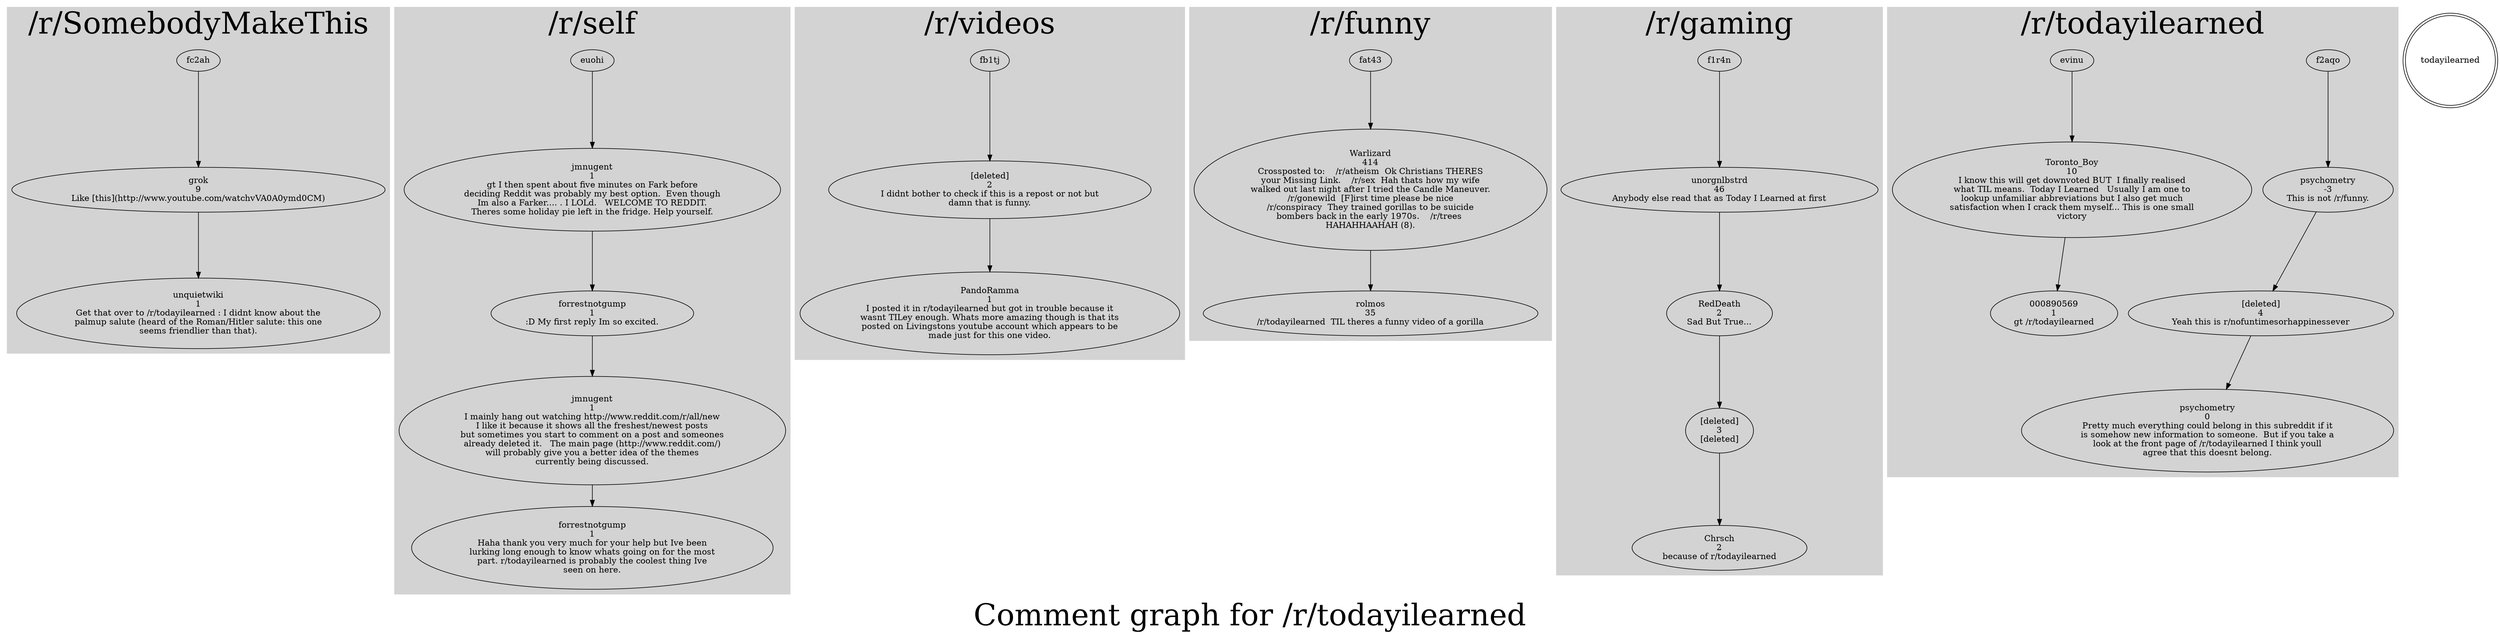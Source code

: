 digraph todayilearned {
	label="Comment graph for /r/todayilearned"
	fontsize=50
	subgraph cluster_SomebodyMakeThis {
		style=filled
		color=lightgrey
		label="/r/SomebodyMakeThis"
		c1eted2 -> c1eukf4
		fc2ah -> c1eted2
	}
	subgraph cluster_self {
		style=filled
		color=lightgrey
		label="/r/self"
		c1b2xmb -> c1b39yv
		c1b2vi0 -> c1b2xmb
		c1b2vb9 -> c1b2vi0
		euohi -> c1b2vb9
	}
	subgraph cluster_videos {
		style=filled
		color=lightgrey
		label="/r/videos"
		c1emgt1 -> c1emiap
		fb1tj -> c1emgt1
	}
	subgraph cluster_funny {
		style=filled
		color=lightgrey
		label="/r/funny"
		c1ek80u -> c1ekfio
		fat43 -> c1ek80u
	}
	subgraph cluster_gaming {
		style=filled
		color=lightgrey
		label="/r/gaming"
		c1cmsrr -> c1cnbqt
		c1cmmj0 -> c1cmsrr
		c1cmk70 -> c1cmmj0
		f1r4n -> c1cmk70
	}
	subgraph cluster_todayilearned {
		style=filled
		color=lightgrey
		label="/r/todayilearned"
		c1cr0qg -> c1cr9fq
		c1cqwpe -> c1cr0qg
		f2aqo -> c1cqwpe
		c1bbx9i -> c1bcd7m
		evinu -> c1bbx9i
	}
	subreddit_name [label=todayilearned shape=doublecircle]
	c1eukf4 [label="unquietwiki
1
Get that over to /r/todayilearned : I didnt know about the
palmup salute (heard of the Roman/Hitler salute: this one
seems friendlier than that)."]
	c1eted2 [label="grok
9
Like [this](http://www.youtube.com/watchvVA0A0ymd0CM)"]
	c1ekfio [label="rolmos
35
/r/todayilearned  TIL theres a funny video of a gorilla"]
	c1ek80u [label="Warlizard
414
Crossposted to:    /r/atheism  Ok Christians THERES
your Missing Link.    /r/sex  Hah thats how my wife
walked out last night after I tried the Candle Maneuver.
/r/gonewild  [F]irst time please be nice
/r/conspiracy  They trained gorillas to be suicide
bombers back in the early 1970s.    /r/trees 
HAHAHHAAHAH (8)."]
	c1cr9fq [label="psychometry
0
Pretty much everything could belong in this subreddit if it
is somehow new information to someone.  But if you take a
look at the front page of /r/todayilearned I think youll
agree that this doesnt belong."]
	c1cr0qg [label="[deleted]
4
Yeah this is r/nofuntimesorhappinessever"]
	c1cqwpe [label="psychometry
-3
This is not /r/funny."]
	c1b39yv [label="forrestnotgump
1
Haha thank you very much for your help but Ive been
lurking long enough to know whats going on for the most
part. r/todayilearned is probably the coolest thing Ive
seen on here."]
	c1b2xmb [label="jmnugent
1
I mainly hang out watching http://www.reddit.com/r/all/new
I like it because it shows all the freshest/newest posts
but sometimes you start to comment on a post and someones
already deleted it.   The main page (http://www.reddit.com/)
will probably give you a better idea of the themes
currently being discussed."]
	c1b2vi0 [label="forrestnotgump
1
:D My first reply Im so excited."]
	c1b2vb9 [label="jmnugent
1
gt I then spent about five minutes on Fark before
deciding Reddit was probably my best option.  Even though
Im also a Farker.... . I LOLd.   WELCOME TO REDDIT.
Theres some holiday pie left in the fridge. Help yourself."]
	c1bcd7m [label="000890569
1
gt /r/todayilearned"]
	c1bbx9i [label="Toronto_Boy
10
I know this will get downvoted BUT  I finally realised
what TIL means.  Today I Learned   Usually I am one to
lookup unfamiliar abbreviations but I also get much
satisfaction when I crack them myself... This is one small
victory"]
	c1emiap [label="PandoRamma
1
I posted it in r/todayilearned but got in trouble because it
wasnt TILey enough. Whats more amazing though is that its
posted on Livingstons youtube account which appears to be
made just for this one video."]
	c1emgt1 [label="[deleted]
2
I didnt bother to check if this is a repost or not but
damn that is funny."]
	c1cnbqt [label="Chrsch
2
because of r/todayilearned"]
	c1cmsrr [label="[deleted]
3
[deleted]"]
	c1cmmj0 [label="RedDeath
2
Sad But True..."]
	c1cmk70 [label="unorgnlbstrd
46
Anybody else read that as Today I Learned at first"]
}
